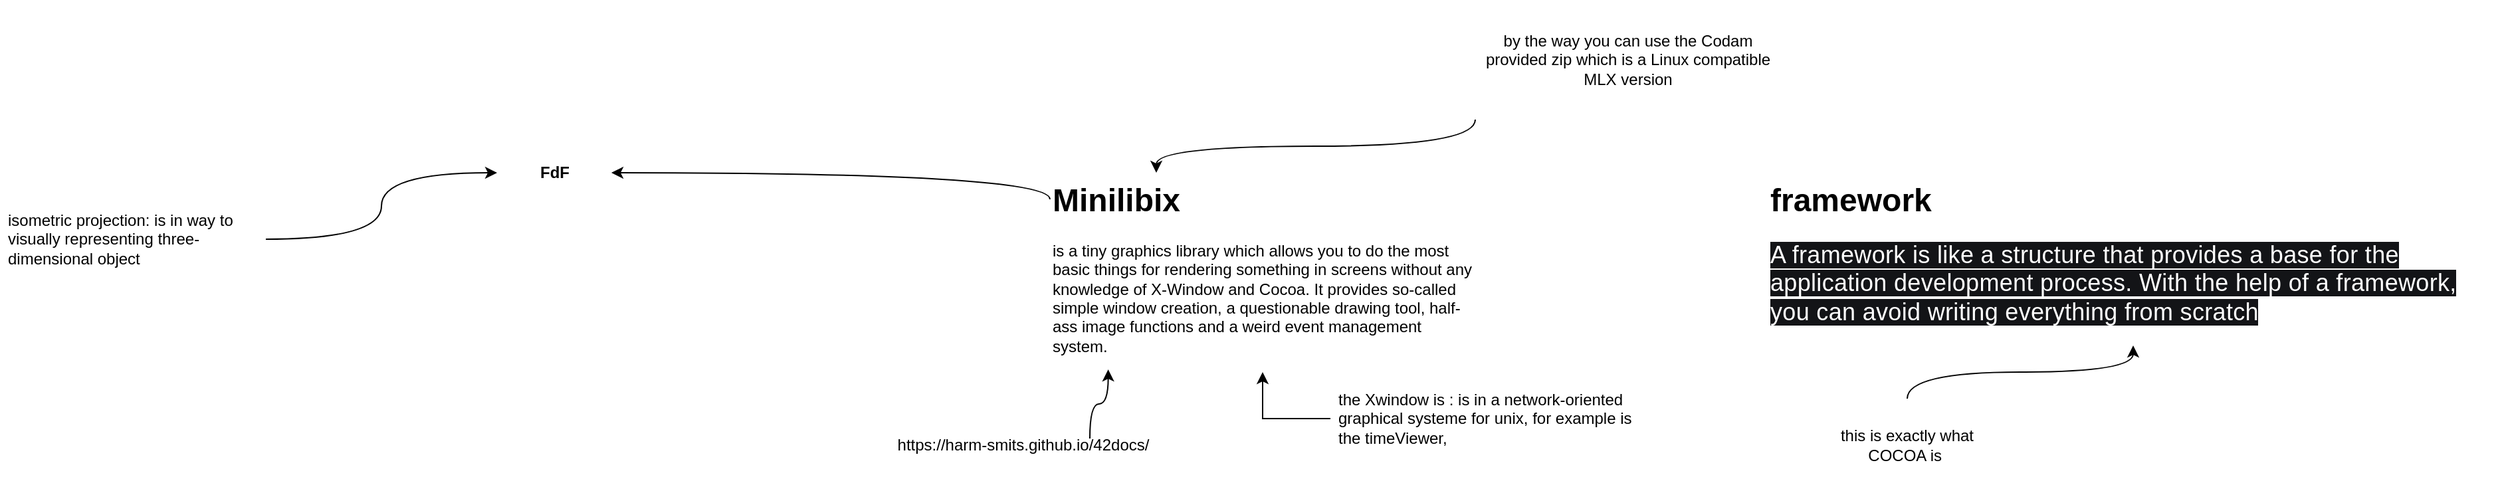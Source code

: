 <mxfile version="25.0.3">
  <diagram name="Page-1" id="CrcvmWy296lUy8xZDgUL">
    <mxGraphModel dx="1235" dy="2046" grid="1" gridSize="10" guides="1" tooltips="1" connect="1" arrows="1" fold="1" page="1" pageScale="1" pageWidth="827" pageHeight="1169" math="0" shadow="0">
      <root>
        <mxCell id="0" />
        <mxCell id="1" parent="0" />
        <mxCell id="GG3O4HQHpA-UjuzGiAY_-1" value="FdF" style="text;align=center;fontStyle=1;verticalAlign=middle;spacingLeft=3;spacingRight=3;strokeColor=none;rotatable=0;points=[[0,0.5],[1,0.5]];portConstraint=eastwest;html=1;" parent="1" vertex="1">
          <mxGeometry x="374" width="86" height="40" as="geometry" />
        </mxCell>
        <mxCell id="GG3O4HQHpA-UjuzGiAY_-5" style="edgeStyle=orthogonalEdgeStyle;rounded=0;orthogonalLoop=1;jettySize=auto;html=1;exitX=1;exitY=0.5;exitDx=0;exitDy=0;entryX=0;entryY=0.5;entryDx=0;entryDy=0;curved=1;" parent="1" source="GG3O4HQHpA-UjuzGiAY_-4" target="GG3O4HQHpA-UjuzGiAY_-1" edge="1">
          <mxGeometry relative="1" as="geometry" />
        </mxCell>
        <mxCell id="GG3O4HQHpA-UjuzGiAY_-4" value="isometric projection: is in way to visually representing three-dimensional object" style="text;strokeColor=none;fillColor=none;align=left;verticalAlign=middle;spacingLeft=4;spacingRight=4;overflow=hidden;points=[[0,0.5],[1,0.5]];portConstraint=eastwest;rotatable=0;whiteSpace=wrap;html=1;" parent="1" vertex="1">
          <mxGeometry y="40" width="200" height="60" as="geometry" />
        </mxCell>
        <mxCell id="GG3O4HQHpA-UjuzGiAY_-8" style="edgeStyle=orthogonalEdgeStyle;rounded=0;orthogonalLoop=1;jettySize=auto;html=1;exitX=0;exitY=0.133;exitDx=0;exitDy=0;curved=1;exitPerimeter=0;" parent="1" source="GG3O4HQHpA-UjuzGiAY_-7" edge="1">
          <mxGeometry relative="1" as="geometry">
            <mxPoint x="790" y="9.97" as="sourcePoint" />
            <mxPoint x="460.0" y="20.004" as="targetPoint" />
            <Array as="points">
              <mxPoint x="790" y="20" />
            </Array>
          </mxGeometry>
        </mxCell>
        <mxCell id="GG3O4HQHpA-UjuzGiAY_-7" value="&lt;h1 style=&quot;margin-top: 0px;&quot;&gt;Minilibix&lt;/h1&gt;&lt;div&gt;is a tiny graphics library which allows you to do the most basic things for rendering something in screens without any knowledge of X-Window and Cocoa. It provides so-called simple window creation, a questionable drawing tool, half-ass image functions and a weird event management system.&lt;br&gt;&lt;/div&gt;&lt;p&gt;&lt;br&gt;&lt;/p&gt;" style="text;html=1;whiteSpace=wrap;overflow=hidden;rounded=0;" parent="1" vertex="1">
          <mxGeometry x="790" y="20" width="320" height="150" as="geometry" />
        </mxCell>
        <mxCell id="P0M0HN-WFf6LuywKItiU-2" style="edgeStyle=orthogonalEdgeStyle;rounded=0;orthogonalLoop=1;jettySize=auto;html=1;exitX=0;exitY=0.5;exitDx=0;exitDy=0;" edge="1" parent="1" source="P0M0HN-WFf6LuywKItiU-1" target="GG3O4HQHpA-UjuzGiAY_-7">
          <mxGeometry relative="1" as="geometry" />
        </mxCell>
        <mxCell id="P0M0HN-WFf6LuywKItiU-1" value="the Xwindow is : is in a network-oriented graphical systeme for unix, for example is the timeViewer," style="text;strokeColor=none;fillColor=none;align=left;verticalAlign=middle;spacingLeft=4;spacingRight=4;overflow=hidden;points=[[0,0.5],[1,0.5]];portConstraint=eastwest;rotatable=0;whiteSpace=wrap;html=1;" vertex="1" parent="1">
          <mxGeometry x="1001" y="170" width="240" height="70" as="geometry" />
        </mxCell>
        <mxCell id="P0M0HN-WFf6LuywKItiU-3" value="&lt;h1 style=&quot;margin-top: 0px;&quot;&gt;framework&lt;/h1&gt;&lt;p&gt;&lt;span style=&quot;color: rgb(255, 255, 255); font-family: Nunito, sans-serif; font-size: 18px; letter-spacing: 0.162px; background-color: rgb(19, 20, 23);&quot;&gt;A framework is like a structure that provides a base for the application development process. With the help of a framework, you can avoid writing everything from scratch&lt;/span&gt;&lt;/p&gt;" style="text;html=1;whiteSpace=wrap;overflow=hidden;rounded=0;" vertex="1" parent="1">
          <mxGeometry x="1330" y="20" width="550" height="130" as="geometry" />
        </mxCell>
        <mxCell id="P0M0HN-WFf6LuywKItiU-5" style="edgeStyle=orthogonalEdgeStyle;rounded=0;orthogonalLoop=1;jettySize=auto;html=1;exitX=0.5;exitY=0;exitDx=0;exitDy=0;entryX=0.5;entryY=1;entryDx=0;entryDy=0;curved=1;" edge="1" parent="1" source="P0M0HN-WFf6LuywKItiU-4" target="P0M0HN-WFf6LuywKItiU-3">
          <mxGeometry relative="1" as="geometry" />
        </mxCell>
        <mxCell id="P0M0HN-WFf6LuywKItiU-4" value="this is exactly what COCOA is&amp;nbsp;" style="text;html=1;align=center;verticalAlign=middle;whiteSpace=wrap;rounded=0;" vertex="1" parent="1">
          <mxGeometry x="1380" y="190" width="110" height="70" as="geometry" />
        </mxCell>
        <mxCell id="P0M0HN-WFf6LuywKItiU-7" style="edgeStyle=orthogonalEdgeStyle;rounded=0;orthogonalLoop=1;jettySize=auto;html=1;exitX=0;exitY=1;exitDx=0;exitDy=0;entryX=0.25;entryY=0;entryDx=0;entryDy=0;curved=1;" edge="1" parent="1" source="P0M0HN-WFf6LuywKItiU-6" target="GG3O4HQHpA-UjuzGiAY_-7">
          <mxGeometry relative="1" as="geometry" />
        </mxCell>
        <mxCell id="P0M0HN-WFf6LuywKItiU-6" value="by the way&amp;nbsp;you can use the Codam provided zip which is a Linux compatible MLX version" style="text;html=1;align=center;verticalAlign=middle;whiteSpace=wrap;rounded=0;" vertex="1" parent="1">
          <mxGeometry x="1110" y="-110" width="230" height="90" as="geometry" />
        </mxCell>
        <mxCell id="P0M0HN-WFf6LuywKItiU-9" style="edgeStyle=orthogonalEdgeStyle;rounded=0;orthogonalLoop=1;jettySize=auto;html=1;entryX=0.137;entryY=0.987;entryDx=0;entryDy=0;curved=1;entryPerimeter=0;" edge="1" parent="1" source="P0M0HN-WFf6LuywKItiU-8" target="GG3O4HQHpA-UjuzGiAY_-7">
          <mxGeometry relative="1" as="geometry">
            <Array as="points">
              <mxPoint x="820" y="194" />
              <mxPoint x="834" y="194" />
            </Array>
          </mxGeometry>
        </mxCell>
        <mxCell id="P0M0HN-WFf6LuywKItiU-8" value="https://harm-smits.github.io/42docs/" style="text;html=1;align=center;verticalAlign=middle;whiteSpace=wrap;rounded=0;" vertex="1" parent="1">
          <mxGeometry x="660" y="220" width="220" height="10" as="geometry" />
        </mxCell>
      </root>
    </mxGraphModel>
  </diagram>
</mxfile>

